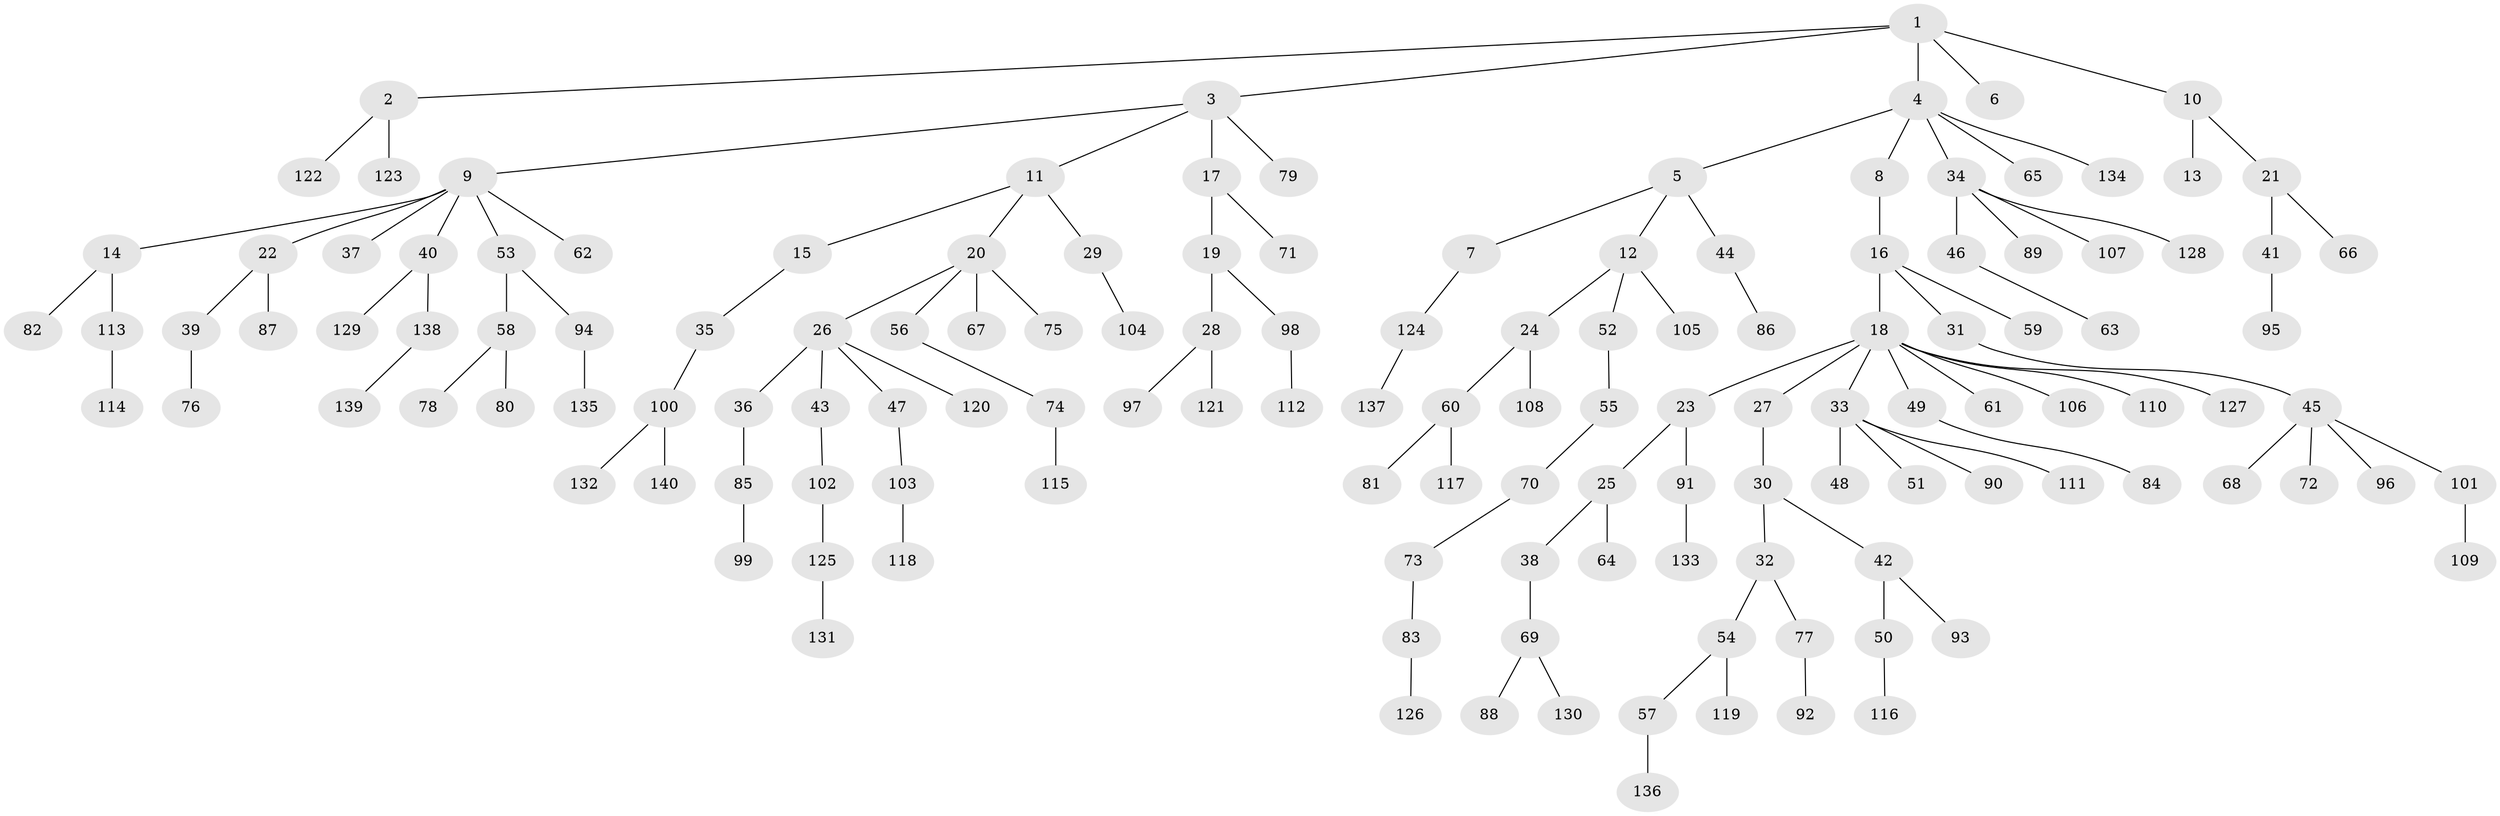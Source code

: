 // coarse degree distribution, {6: 0.030612244897959183, 2: 0.19387755102040816, 4: 0.08163265306122448, 1: 0.5510204081632653, 5: 0.02040816326530612, 3: 0.11224489795918367, 9: 0.01020408163265306}
// Generated by graph-tools (version 1.1) at 2025/24/03/03/25 07:24:05]
// undirected, 140 vertices, 139 edges
graph export_dot {
graph [start="1"]
  node [color=gray90,style=filled];
  1;
  2;
  3;
  4;
  5;
  6;
  7;
  8;
  9;
  10;
  11;
  12;
  13;
  14;
  15;
  16;
  17;
  18;
  19;
  20;
  21;
  22;
  23;
  24;
  25;
  26;
  27;
  28;
  29;
  30;
  31;
  32;
  33;
  34;
  35;
  36;
  37;
  38;
  39;
  40;
  41;
  42;
  43;
  44;
  45;
  46;
  47;
  48;
  49;
  50;
  51;
  52;
  53;
  54;
  55;
  56;
  57;
  58;
  59;
  60;
  61;
  62;
  63;
  64;
  65;
  66;
  67;
  68;
  69;
  70;
  71;
  72;
  73;
  74;
  75;
  76;
  77;
  78;
  79;
  80;
  81;
  82;
  83;
  84;
  85;
  86;
  87;
  88;
  89;
  90;
  91;
  92;
  93;
  94;
  95;
  96;
  97;
  98;
  99;
  100;
  101;
  102;
  103;
  104;
  105;
  106;
  107;
  108;
  109;
  110;
  111;
  112;
  113;
  114;
  115;
  116;
  117;
  118;
  119;
  120;
  121;
  122;
  123;
  124;
  125;
  126;
  127;
  128;
  129;
  130;
  131;
  132;
  133;
  134;
  135;
  136;
  137;
  138;
  139;
  140;
  1 -- 2;
  1 -- 3;
  1 -- 4;
  1 -- 6;
  1 -- 10;
  2 -- 122;
  2 -- 123;
  3 -- 9;
  3 -- 11;
  3 -- 17;
  3 -- 79;
  4 -- 5;
  4 -- 8;
  4 -- 34;
  4 -- 65;
  4 -- 134;
  5 -- 7;
  5 -- 12;
  5 -- 44;
  7 -- 124;
  8 -- 16;
  9 -- 14;
  9 -- 22;
  9 -- 37;
  9 -- 40;
  9 -- 53;
  9 -- 62;
  10 -- 13;
  10 -- 21;
  11 -- 15;
  11 -- 20;
  11 -- 29;
  12 -- 24;
  12 -- 52;
  12 -- 105;
  14 -- 82;
  14 -- 113;
  15 -- 35;
  16 -- 18;
  16 -- 31;
  16 -- 59;
  17 -- 19;
  17 -- 71;
  18 -- 23;
  18 -- 27;
  18 -- 33;
  18 -- 49;
  18 -- 61;
  18 -- 106;
  18 -- 110;
  18 -- 127;
  19 -- 28;
  19 -- 98;
  20 -- 26;
  20 -- 56;
  20 -- 67;
  20 -- 75;
  21 -- 41;
  21 -- 66;
  22 -- 39;
  22 -- 87;
  23 -- 25;
  23 -- 91;
  24 -- 60;
  24 -- 108;
  25 -- 38;
  25 -- 64;
  26 -- 36;
  26 -- 43;
  26 -- 47;
  26 -- 120;
  27 -- 30;
  28 -- 97;
  28 -- 121;
  29 -- 104;
  30 -- 32;
  30 -- 42;
  31 -- 45;
  32 -- 54;
  32 -- 77;
  33 -- 48;
  33 -- 51;
  33 -- 90;
  33 -- 111;
  34 -- 46;
  34 -- 89;
  34 -- 107;
  34 -- 128;
  35 -- 100;
  36 -- 85;
  38 -- 69;
  39 -- 76;
  40 -- 129;
  40 -- 138;
  41 -- 95;
  42 -- 50;
  42 -- 93;
  43 -- 102;
  44 -- 86;
  45 -- 68;
  45 -- 72;
  45 -- 96;
  45 -- 101;
  46 -- 63;
  47 -- 103;
  49 -- 84;
  50 -- 116;
  52 -- 55;
  53 -- 58;
  53 -- 94;
  54 -- 57;
  54 -- 119;
  55 -- 70;
  56 -- 74;
  57 -- 136;
  58 -- 78;
  58 -- 80;
  60 -- 81;
  60 -- 117;
  69 -- 88;
  69 -- 130;
  70 -- 73;
  73 -- 83;
  74 -- 115;
  77 -- 92;
  83 -- 126;
  85 -- 99;
  91 -- 133;
  94 -- 135;
  98 -- 112;
  100 -- 132;
  100 -- 140;
  101 -- 109;
  102 -- 125;
  103 -- 118;
  113 -- 114;
  124 -- 137;
  125 -- 131;
  138 -- 139;
}
